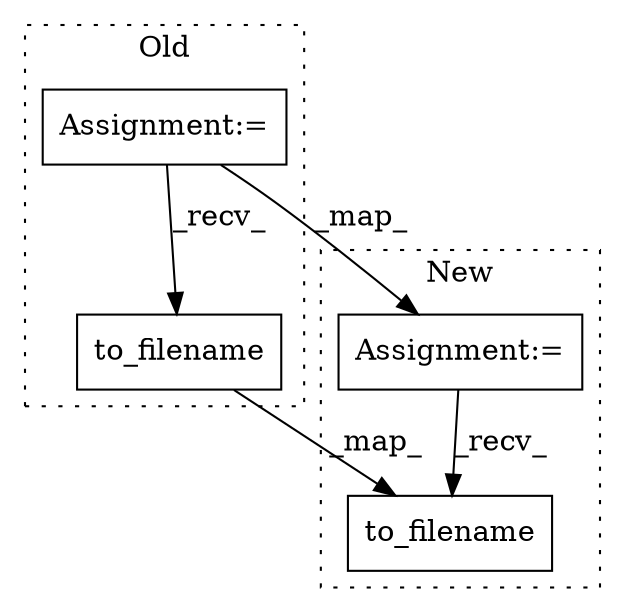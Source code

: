 digraph G {
subgraph cluster0 {
1 [label="to_filename" a="32" s="3485,3527" l="12,1" shape="box"];
3 [label="Assignment:=" a="7" s="3409" l="1" shape="box"];
label = "Old";
style="dotted";
}
subgraph cluster1 {
2 [label="to_filename" a="32" s="3134,3176" l="12,1" shape="box"];
4 [label="Assignment:=" a="7" s="3058" l="1" shape="box"];
label = "New";
style="dotted";
}
1 -> 2 [label="_map_"];
3 -> 4 [label="_map_"];
3 -> 1 [label="_recv_"];
4 -> 2 [label="_recv_"];
}